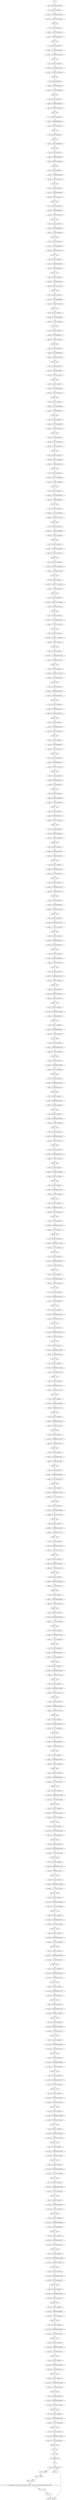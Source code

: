 digraph "unitGraph" {
    "i2 = 0"
    "$r0 = newarray (double[])[137]"
    "$r1 = newarray (double)[2]"
    "$r1[0] = 1.1102230246251564E-16"
    "$r1[1] = 1.1102230246251564E-16"
    "$r0[0] = $r1"
    "$r2 = newarray (double)[2]"
    "$r2[0] = 6.103515624991028E-5"
    "$r2[1] = 6.103329368054881E-5"
    "$r0[1] = $r2"
    "$r3 = newarray (double)[2]"
    "$r3[0] = 1.2207031249995192E-4"
    "$r3[1] = 1.2206286252562929E-4"
    "$r0[2] = $r3"
    "$r4 = newarray (double)[2]"
    "$r4[0] = 2.4414062499995175E-4"
    "$r4[1] = 2.4411082752731446E-4"
    "$r0[3] = $r4"
    "$r5 = newarray (double)[2]"
    "$r5[0] = 0.1249999999999993"
    "$r5[1] = 0.11778303565638285"
    "$r0[4] = $r5"
    "$r6 = newarray (double)[2]"
    "$r6[0] = 0.49999999999999994"
    "$r6[1] = 0.40546510810816433"
    "$r0[5] = $r6"
    "$r7 = newarray (double)[2]"
    "$r7[0] = 0.9999999999999997"
    "$r7[1] = 0.6931471805599452"
    "$r0[6] = $r7"
    "$r8 = newarray (double)[2]"
    "$r8[0] = 2.0"
    "$r8[1] = 1.0986122886681096"
    "$r0[7] = $r8"
    "$r9 = newarray (double)[2]"
    "$r9[0] = 3.999999999999998"
    "$r9[1] = 1.6094379124340998"
    "$r0[8] = $r9"
    "$r10 = newarray (double)[2]"
    "$r10[0] = 7.999999999999999"
    "$r10[1] = 2.197224577336219"
    "$r0[9] = $r10"
    "$r11 = newarray (double)[2]"
    "$r11[0] = 15.999999999999945"
    "$r11[1] = 2.833213344056213"
    "$r0[10] = $r11"
    "$r12 = newarray (double)[2]"
    "$r12[0] = 31.99999999999989"
    "$r12[1] = 3.496507561466477"
    "$r0[11] = $r12"
    "$r13 = newarray (double)[2]"
    "$r13[0] = 63.99999999999989"
    "$r13[1] = 4.174387269895636"
    "$r0[12] = $r13"
    "$r14 = newarray (double)[2]"
    "$r14[0] = 127.99999999999729"
    "$r14[1] = 4.8598124043616515"
    "$r0[13] = $r14"
    "$r15 = newarray (double)[2]"
    "$r15[0] = 255.99999999998832"
    "$r15[1] = 5.549076084895175"
    "$r0[14] = $r15"
    "$r16 = newarray (double)[2]"
    "$r16[0] = 511.99999999995094"
    "$r16[1] = 6.240275845170674"
    "$r0[15] = $r16"
    "$r17 = newarray (double)[2]"
    "$r17[0] = 1023.9999999999999"
    "$r17[1] = 6.932447891572508"
    "$r0[16] = $r17"
    "$r18 = newarray (double)[2]"
    "$r18[0] = 2047.9999999999998"
    "$r18[1] = 7.625107148238899"
    "$r0[17] = $r18"
    "$r19 = newarray (double)[2]"
    "$r19[0] = 4095.999999998471"
    "$r19[1] = 8.318010277546497"
    "$r0[18] = $r19"
    "$r20 = newarray (double)[2]"
    "$r20[0] = 8191.999999996636"
    "$r20[1] = 9.011035410141405"
    "$r0[19] = $r20"
    "$r21 = newarray (double)[2]"
    "$r21[0] = 16383.999999999987"
    "$r21[1] = 9.704121561132915"
    "$r0[20] = $r21"
    "$r22 = newarray (double)[2]"
    "$r22[0] = 32767.99999993678"
    "$r22[1] = 10.397238225509723"
    "$r0[21] = $r22"
    "$r23 = newarray (double)[2]"
    "$r23[0] = 131071.99999999984"
    "$r23[1] = 11.783509698884497"
    "$r0[22] = $r23"
    "$r24 = newarray (double)[2]"
    "$r24[0] = 262143.9999994805"
    "$r24[1] = 12.476653064767023"
    "$r0[23] = $r24"
    "$r25 = newarray (double)[2]"
    "$r25[0] = 524287.9999999995"
    "$r25[1] = 13.169798337985773"
    "$r0[24] = $r25"
    "$r26 = newarray (double)[2]"
    "$r26[0] = 1048575.999999999"
    "$r26[1] = 13.862944564872766"
    "$r0[25] = $r26"
    "$r27 = newarray (double)[2]"
    "$r27[0] = 2097151.9999999984"
    "$r27[1] = 14.556091268595896"
    "$r0[26] = $r27"
    "$r28 = newarray (double)[2]"
    "$r28[0] = 3.3554431999999966E7"
    "$r28[1] = 17.328679543800952"
    "$r0[27] = $r28"
    "$r29 = newarray (double)[2]"
    "$r29[0] = 1.073741823999997E9"
    "$r29[1] = 20.794415417729677"
    "$r0[28] = $r29"
    "$r30 = newarray (double)[2]"
    "$r30[0] = 2.1474836479999983E9"
    "$r30[1] = 21.487562597823967"
    "$r0[29] = $r30"
    "$r31 = newarray (double)[2]"
    "$r31[0] = 3.435973836799998E10"
    "$r31[1] = 24.260151319627187"
    "$r0[30] = $r31"
    "$r32 = newarray (double)[2]"
    "$r32[0] = 6.8719476735999855E10"
    "$r32[1] = 24.953298500172583"
    "$r0[31] = $r32"
    "$r33 = newarray (double)[2]"
    "$r33[0] = 1.0995116277759979E12"
    "$r33[1] = 27.72588722239872"
    "$r0[32] = $r33"
    "$r34 = newarray (double)[2]"
    "$r34[0] = 2.1990232555519924E12"
    "$r34[1] = 28.41903440295821"
    "$r0[33] = $r34"
    "$r35 = newarray (double)[2]"
    "$r35[0] = 3.5184372088831887E13"
    "$r35[1] = 31.191623125197562"
    "$r0[34] = $r35"
    "$r36 = newarray (double)[2]"
    "$r36[0] = 7.0368744177663914E13"
    "$r36[1] = 31.8847703057575"
    "$r0[35] = $r36"
    "$r37 = newarray (double)[2]"
    "$r37[0] = 1.4757395258967545E20"
    "$r37[1] = 46.440861097516326"
    "$r0[36] = $r37"
    "$r38 = newarray (double)[2]"
    "$r38[0] = 2.475880078570732E27"
    "$r38[1] = 63.076393430955015"
    "$r0[37] = $r38"
    "$r39 = newarray (double)[2]"
    "$r39[0] = 9.999999999993864E-5"
    "$r39[1] = 9.999500033324697E-5"
    "$r0[38] = $r39"
    "$r40 = newarray (double)[2]"
    "$r40[0] = 9.99999999998411E-4"
    "$r40[1] = 9.995003330819457E-4"
    "$r0[39] = $r40"
    "$r41 = newarray (double)[2]"
    "$r41[0] = 0.9999999999999997"
    "$r41[1] = 0.6931471805599452"
    "$r0[40] = $r41"
    "$r42 = newarray (double)[2]"
    "$r42[0] = 99.99999999999926"
    "$r42[1] = 4.615120516841252"
    "$r0[41] = $r42"
    "$r43 = newarray (double)[2]"
    "$r43[0] = 999.9999999999727"
    "$r43[1] = 6.908754779315194"
    "$r0[42] = $r43"
    "$r44 = newarray (double)[2]"
    "$r44[0] = 9999.99999999984"
    "$r44[1] = 9.2104403669765"
    "$r0[43] = $r44"
    "$r45 = newarray (double)[2]"
    "$r45[0] = 99999.99999999959"
    "$r45[1] = 11.512935464920226"
    "$r0[44] = $r45"
    "$r46 = newarray (double)[2]"
    "$r46[0] = 999999.9999999774"
    "$r46[1] = 13.815511557963752"
    "$r0[45] = $r46"
    "$r47 = newarray (double)[2]"
    "$r47[0] = 9999999.999999588"
    "$r47[1] = 16.118095750958275"
    "$r0[46] = $r47"
    "$r48 = newarray (double)[2]"
    "$r48[0] = 9.999999999999653E7"
    "$r48[1] = 18.420680753952333"
    "$r0[47] = $r48"
    "$r49 = newarray (double)[2]"
    "$r49[0] = 9.99999999999994E8"
    "$r49[1] = 20.723265837946407"
    "$r0[48] = $r49"
    "$r50 = newarray (double)[2]"
    "$r50[0] = 9.999999999997162E9"
    "$r50[1] = 23.02585093004017"
    "$r0[49] = $r50"
    "$r51 = newarray (double)[2]"
    "$r51[0] = 9.9999999999999E10"
    "$r51[1] = 25.328436022944494"
    "$r0[50] = $r51"
    "$r52 = newarray (double)[2]"
    "$r52[0] = 9.999999999999316E11"
    "$r52[1] = 27.631021115929478"
    "$r0[51] = $r52"
    "$r53 = newarray (double)[2]"
    "$r53[0] = 9.99999999999941E12"
    "$r53[1] = 29.933606208922633"
    "$r0[52] = $r53"
    "$r54 = newarray (double)[2]"
    "$r54[0] = 9.99999999999938E13"
    "$r54[1] = 32.23619130191659"
    "$r0[53] = $r54"
    "$r55 = newarray (double)[2]"
    "$r55[0] = 9.999999999999516E14"
    "$r55[1] = 34.53877639491064"
    "$r0[54] = $r55"
    "$r56 = newarray (double)[2]"
    "$r56[0] = 9.999999999999998E15"
    "$r56[1] = 36.84136148790473"
    "$r0[55] = $r56"
    "$r57 = newarray (double)[2]"
    "$r57[0] = 9.9999999999996192E16"
    "$r57[1] = 39.14394658089874"
    "$r0[56] = $r57"
    "$r58 = newarray (double)[2]"
    "$r58[0] = 9.999999999999808E17"
    "$r58[1] = 41.44653167389281"
    "$r0[57] = $r58"
    "$r59 = newarray (double)[2]"
    "$r59[0] = 9.999999999999642E18"
    "$r59[1] = 43.74911676688683"
    "$r0[58] = $r59"
    "$r60 = newarray (double)[2]"
    "$r60[0] = 9.999999999999759E19"
    "$r60[1] = 46.05170185988089"
    "$r0[59] = $r60"
    "$r61 = newarray (double)[2]"
    "$r61[0] = 9.999999999999166E20"
    "$r61[1] = 48.35428695287487"
    "$r0[60] = $r61"
    "$r62 = newarray (double)[2]"
    "$r62[0] = 9.999999999997223E21"
    "$r62[1] = 50.656872045868724"
    "$r0[61] = $r62"
    "$r63 = newarray (double)[2]"
    "$r63[0] = 9.999999999999828E22"
    "$r63[1] = 52.95945713886303"
    "$r0[62] = $r63"
    "$r64 = newarray (double)[2]"
    "$r64[0] = 9.999999999999448E23"
    "$r64[1] = 55.26204223185704"
    "$r0[63] = $r64"
    "$r65 = newarray (double)[2]"
    "$r65[0] = 9.999999999996013E24"
    "$r65[1] = 57.56462732485075"
    "$r0[64] = $r65"
    "$r66 = newarray (double)[2]"
    "$r66[0] = 9.999999999999968E25"
    "$r66[1] = 59.86721241784518"
    "$r0[65] = $r66"
    "$r67 = newarray (double)[2]"
    "$r67[0] = 9.99999999999703E26"
    "$r67[1] = 62.16979751083893"
    "$r0[66] = $r67"
    "$r68 = newarray (double)[2]"
    "$r68[0] = 9.999999999997823E27"
    "$r68[1] = 64.47238260383305"
    "$r0[67] = $r68"
    "$r69 = newarray (double)[2]"
    "$r69[0] = 9.999999999998722E28"
    "$r69[1] = 66.77496769682719"
    "$r0[68] = $r69"
    "$r70 = newarray (double)[2]"
    "$r70[0] = 9.999999999997774E29"
    "$r70[1] = 69.07755278982114"
    "$r0[69] = $r70"
    "$r71 = newarray (double)[2]"
    "$r71[0] = 9.999999999998957E30"
    "$r71[1] = 71.3801378828153"
    "$r0[70] = $r71"
    "$r72 = newarray (double)[2]"
    "$r72[0] = 9.999999999999856E31"
    "$r72[1] = 73.68272297580944"
    "$r0[71] = $r72"
    "$r73 = newarray (double)[2]"
    "$r73[0] = 9.999999999999192E32"
    "$r73[1] = 75.98530806880342"
    "$r0[72] = $r73"
    "$r74 = newarray (double)[2]"
    "$r74[0] = 9.999999999994691E33"
    "$r74[1] = 78.28789316179702"
    "$r0[73] = $r74"
    "$r75 = newarray (double)[2]"
    "$r75[0] = 9.999999999999854E34"
    "$r75[1] = 80.59047825479158"
    "$r0[74] = $r75"
    "$r76 = newarray (double)[2]"
    "$r76[0] = 9.999999999999332E35"
    "$r76[1] = 82.89306334778558"
    "$r0[75] = $r76"
    "$r77 = newarray (double)[2]"
    "$r77[0] = 9.999999999995115E36"
    "$r77[1] = 85.1956484407792"
    "$r0[76] = $r77"
    "$r78 = newarray (double)[2]"
    "$r78[0] = 9.99999999999772E37"
    "$r78[1] = 87.49823353377352"
    "$r0[77] = $r78"
    "$r79 = newarray (double)[2]"
    "$r79[0] = 9.999999999999756E38"
    "$r79[1] = 89.80081862676775"
    "$r0[78] = $r79"
    "$r80 = newarray (double)[2]"
    "$r80[0] = 9.999999999993976E39"
    "$r80[1] = 92.10340371976122"
    "$r0[79] = $r80"
    "$r81 = newarray (double)[2]"
    "$r81[0] = 9.999999999997433E40"
    "$r81[1] = 94.40598881275562"
    "$r0[80] = $r81"
    "$r82 = newarray (double)[2]"
    "$r82[0] = 9.99999999999947E41"
    "$r82[1] = 96.70857390574986"
    "$r0[81] = $r82"
    "$r83 = newarray (double)[2]"
    "$r83[0] = 9.999999999998806E42"
    "$r83[1] = 99.01115899874384"
    "$r0[82] = $r83"
    "$r84 = newarray (double)[2]"
    "$r84[0] = 9.999999999997147E43"
    "$r84[1] = 101.31374409173773"
    "$r0[83] = $r84"
    "$r85 = newarray (double)[2]"
    "$r85[0] = 9.999999999999893E44"
    "$r85[1] = 103.61632918473205"
    "$r0[84] = $r85"
    "$r86 = newarray (double)[2]"
    "$r86[0] = 9.999999999996387E45"
    "$r86[1] = 105.91891427772575"
    "$r0[85] = $r86"
    "$r87 = newarray (double)[2]"
    "$r87[0] = 9.999999999999702E46"
    "$r87[1] = 108.22149937072012"
    "$r0[86] = $r87"
    "$r88 = newarray (double)[2]"
    "$r88[0] = 9.999999999999465E47"
    "$r88[1] = 110.52408446371413"
    "$r0[87] = $r88"
    "$r89 = newarray (double)[2]"
    "$r89[0] = 9.999999999998659E48"
    "$r89[1] = 112.82666955670811"
    "$r0[88] = $r89"
    "$r90 = newarray (double)[2]"
    "$r90[0] = 9.999999999999984E49"
    "$r90[1] = 115.12925464970229"
    "$r0[89] = $r90"
    "$r91 = newarray (double)[2]"
    "$r91[0] = 9.999999999999889E50"
    "$r91[1] = 117.43183974269633"
    "$r0[90] = $r91"
    "$r92 = newarray (double)[2]"
    "$r92[0] = 9.999999999997377E51"
    "$r92[1] = 119.7344248356901"
    "$r0[91] = $r92"
    "$r93 = newarray (double)[2]"
    "$r93[0] = 9.999999999997992E52"
    "$r93[1] = 122.03700992868421"
    "$r0[92] = $r93"
    "$r94 = newarray (double)[2]"
    "$r94[0] = 9.999999999998323E53"
    "$r94[1] = 124.33959502167829"
    "$r0[93] = $r94"
    "$r95 = newarray (double)[2]"
    "$r95[0] = 9.999999999997943E54"
    "$r95[1] = 126.6421801146723"
    "$r0[94] = $r95"
    "$r96 = newarray (double)[2]"
    "$r96[0] = 9.999999999999624E55"
    "$r96[1] = 128.9447652076665"
    "$r0[95] = $r96"
    "$r97 = newarray (double)[2]"
    "$r97[0] = 9.999999999994981E56"
    "$r97[1] = 131.24735030066012"
    "$r0[96] = $r97"
    "$r98 = newarray (double)[2]"
    "$r98[0] = 9.99999999999858E57"
    "$r98[1] = 133.5499353936545"
    "$r0[97] = $r98"
    "$r99 = newarray (double)[2]"
    "$r99[0] = 9.999999999997064E58"
    "$r99[1] = 135.8525204866484"
    "$r0[98] = $r99"
    "$r100 = newarray (double)[2]"
    "$r100[0] = 9.99999999999981E59"
    "$r100[1] = 138.15510557964274"
    "$r0[99] = $r100"
    "$r101 = newarray (double)[2]"
    "$r101[0] = 9.999999999998578E60"
    "$r101[1] = 140.45769067263666"
    "$r0[100] = $r101"
    "$r102 = newarray (double)[2]"
    "$r102[0] = 9.999999999997346E61"
    "$r102[1] = 142.76027576563055"
    "$r0[101] = $r102"
    "$r103 = newarray (double)[2]"
    "$r103[0] = 9.999999999999524E62"
    "$r103[1] = 145.06286085862484"
    "$r0[102] = $r103"
    "$r104 = newarray (double)[2]"
    "$r104[0] = 9.999999999996018E63"
    "$r104[1] = 147.36544595161854"
    "$r0[103] = $r104"
    "$r105 = newarray (double)[2]"
    "$r105[0] = 9.999999999991375E64"
    "$r105[1] = 149.6680310446121"
    "$r0[104] = $r105"
    "$r106 = newarray (double)[2]"
    "$r106[0] = 9.999999999997816E65"
    "$r106[1] = 151.97061613760678"
    "$r0[105] = $r106"
    "$r107 = newarray (double)[2]"
    "$r107[0] = 9.999999999998289E66"
    "$r107[1] = 154.27320123060088"
    "$r0[106] = $r107"
    "$r108 = newarray (double)[2]"
    "$r108[0] = 9.999999999989667E67"
    "$r108[1] = 156.57578632359406"
    "$r0[107] = $r108"
    "$r109 = newarray (double)[2]"
    "$r109[0] = 9.99999999999213E68"
    "$r109[1] = 158.87837141658838"
    "$r0[108] = $r109"
    "$r110 = newarray (double)[2]"
    "$r110[0] = 9.999999999999708E69"
    "$r110[1] = 161.18095650958315"
    "$r0[109] = $r110"
    "$r111 = newarray (double)[2]"
    "$r111[0] = 9.999999999995349E70"
    "$r111[1] = 163.48354160257676"
    "$r0[110] = $r111"
    "$r112 = newarray (double)[2]"
    "$r112[0] = 9.999999999999517E71"
    "$r112[1] = 165.78612669557123"
    "$r0[111] = $r112"
    "$r113 = newarray (double)[2]"
    "$r113[0] = 9.999999999999137E72"
    "$r113[1] = 168.08871178856526"
    "$r0[112] = $r113"
    "$r114 = newarray (double)[2]"
    "$r114[0] = 9.999999999976588E73"
    "$r114[1] = 170.39129688155703"
    "$r0[113] = $r114"
    "$r115 = newarray (double)[2]"
    "$r115[0] = 9.999999999999703E75"
    "$r115[1] = 174.99646706754743"
    "$r0[114] = $r115"
    "$r116 = newarray (double)[2]"
    "$r116[0] = 9.999999999999608E76"
    "$r116[1] = 177.29905216054146"
    "$r0[115] = $r116"
    "$r117 = newarray (double)[2]"
    "$r117[0] = 9.999999999997143E78"
    "$r117[1] = 181.9042223465293"
    "$r0[116] = $r117"
    "$r118 = newarray (double)[2]"
    "$r118[0] = 9.999999999999605E79"
    "$r118[1] = 184.20680743952363"
    "$r0[117] = $r118"
    "$r119 = newarray (double)[2]"
    "$r119[0] = 9.999999999992688E80"
    "$r119[1] = 186.50939253251696"
    "$r0[118] = $r119"
    "$r120 = newarray (double)[2]"
    "$r120[0] = 9.99999999999913E81"
    "$r120[1] = 188.81197762551164"
    "$r0[119] = $r120"
    "$r121 = newarray (double)[2]"
    "$r121[0] = 9.999999999992782E82"
    "$r121[1] = 191.11456271850506"
    "$r0[120] = $r121"
    "$r122 = newarray (double)[2]"
    "$r122[0] = 9.999999999996097E83"
    "$r122[1] = 193.41714781149946"
    "$r0[121] = $r122"
    "$r123 = newarray (double)[2]"
    "$r123[0] = 9.999999999996285E84"
    "$r123[1] = 195.71973290449353"
    "$r0[122] = $r123"
    "$r124 = newarray (double)[2]"
    "$r124[0] = 9.99999999999818E85"
    "$r124[1] = 198.02231799748773"
    "$r0[123] = $r124"
    "$r125 = newarray (double)[2]"
    "$r125[0] = 9.999999999999505E86"
    "$r125[1] = 200.3249030904819"
    "$r0[124] = $r125"
    "$r126 = newarray (double)[2]"
    "$r126[0] = 9.99999999999742E87"
    "$r126[1] = 202.62748818347575"
    "$r0[125] = $r126"
    "$r127 = newarray (double)[2]"
    "$r127[0] = 9.999999999996756E88"
    "$r127[1] = 204.93007327646973"
    "$r0[126] = $r127"
    "$r128 = newarray (double)[2]"
    "$r128[0] = 9.999999999999218E89"
    "$r128[1] = 207.23265836946402"
    "$r0[127] = $r128"
    "$r129 = newarray (double)[2]"
    "$r129[0] = 9.999999999996565E90"
    "$r129[1] = 209.5352434624578"
    "$r0[128] = $r129"
    "$r130 = newarray (double)[2]"
    "$r130[0] = 9.99999999999988E91"
    "$r130[1] = 211.83782855545218"
    "$r0[129] = $r130"
    "$r131 = newarray (double)[2]"
    "$r131[0] = 9.999999999993436E93"
    "$r131[1] = 216.44299874143962"
    "$r0[130] = $r131"
    "$r132 = newarray (double)[2]"
    "$r132[0] = 9.999999999997888E94"
    "$r132[1] = 218.74558383443411"
    "$r0[131] = $r132"
    "$r133 = newarray (double)[2]"
    "$r133[0] = 9.999999999983297E95"
    "$r133[1] = 221.0481689274267"
    "$r0[132] = $r133"
    "$r134 = newarray (double)[2]"
    "$r134[0] = 9.999999999998834E96"
    "$r134[1] = 223.3507540204223"
    "$r0[133] = $r134"
    "$r135 = newarray (double)[2]"
    "$r135[0] = 9.999999999999876E97"
    "$r135[1] = 225.65333911341645"
    "$r0[134] = $r135"
    "$r136 = newarray (double)[2]"
    "$r136[0] = 9.999999999993811E98"
    "$r136[1] = 227.9559242064099"
    "$r0[135] = $r136"
    "$r137 = newarray (double)[2]"
    "$r137[0] = 9.999999999978652E99"
    "$r137[1] = 230.25850929940242"
    "$r0[136] = $r137"
    "r138 = $r0"
    "r139 = r138"
    "i0 = lengthof r139"
    "i3 = 0"
    "if i3 >= i0 goto return i2"
    "r140 = r139[i3]"
    "$d1 = r140[0]"
    "$d0 = r140[1]"
    "$i1 = staticinvoke <javaT.lang.StrictMath.Log1pTests: int testLog1pCase(double,double)>($d1, $d0)"
    "i2 = i2 + $i1"
    "i3 = i3 + 1"
    "goto [?= (branch)]"
    "return i2"
    "i2 = 0"->"$r0 = newarray (double[])[137]";
    "$r0 = newarray (double[])[137]"->"$r1 = newarray (double)[2]";
    "$r1 = newarray (double)[2]"->"$r1[0] = 1.1102230246251564E-16";
    "$r1[0] = 1.1102230246251564E-16"->"$r1[1] = 1.1102230246251564E-16";
    "$r1[1] = 1.1102230246251564E-16"->"$r0[0] = $r1";
    "$r0[0] = $r1"->"$r2 = newarray (double)[2]";
    "$r2 = newarray (double)[2]"->"$r2[0] = 6.103515624991028E-5";
    "$r2[0] = 6.103515624991028E-5"->"$r2[1] = 6.103329368054881E-5";
    "$r2[1] = 6.103329368054881E-5"->"$r0[1] = $r2";
    "$r0[1] = $r2"->"$r3 = newarray (double)[2]";
    "$r3 = newarray (double)[2]"->"$r3[0] = 1.2207031249995192E-4";
    "$r3[0] = 1.2207031249995192E-4"->"$r3[1] = 1.2206286252562929E-4";
    "$r3[1] = 1.2206286252562929E-4"->"$r0[2] = $r3";
    "$r0[2] = $r3"->"$r4 = newarray (double)[2]";
    "$r4 = newarray (double)[2]"->"$r4[0] = 2.4414062499995175E-4";
    "$r4[0] = 2.4414062499995175E-4"->"$r4[1] = 2.4411082752731446E-4";
    "$r4[1] = 2.4411082752731446E-4"->"$r0[3] = $r4";
    "$r0[3] = $r4"->"$r5 = newarray (double)[2]";
    "$r5 = newarray (double)[2]"->"$r5[0] = 0.1249999999999993";
    "$r5[0] = 0.1249999999999993"->"$r5[1] = 0.11778303565638285";
    "$r5[1] = 0.11778303565638285"->"$r0[4] = $r5";
    "$r0[4] = $r5"->"$r6 = newarray (double)[2]";
    "$r6 = newarray (double)[2]"->"$r6[0] = 0.49999999999999994";
    "$r6[0] = 0.49999999999999994"->"$r6[1] = 0.40546510810816433";
    "$r6[1] = 0.40546510810816433"->"$r0[5] = $r6";
    "$r0[5] = $r6"->"$r7 = newarray (double)[2]";
    "$r7 = newarray (double)[2]"->"$r7[0] = 0.9999999999999997";
    "$r7[0] = 0.9999999999999997"->"$r7[1] = 0.6931471805599452";
    "$r7[1] = 0.6931471805599452"->"$r0[6] = $r7";
    "$r0[6] = $r7"->"$r8 = newarray (double)[2]";
    "$r8 = newarray (double)[2]"->"$r8[0] = 2.0";
    "$r8[0] = 2.0"->"$r8[1] = 1.0986122886681096";
    "$r8[1] = 1.0986122886681096"->"$r0[7] = $r8";
    "$r0[7] = $r8"->"$r9 = newarray (double)[2]";
    "$r9 = newarray (double)[2]"->"$r9[0] = 3.999999999999998";
    "$r9[0] = 3.999999999999998"->"$r9[1] = 1.6094379124340998";
    "$r9[1] = 1.6094379124340998"->"$r0[8] = $r9";
    "$r0[8] = $r9"->"$r10 = newarray (double)[2]";
    "$r10 = newarray (double)[2]"->"$r10[0] = 7.999999999999999";
    "$r10[0] = 7.999999999999999"->"$r10[1] = 2.197224577336219";
    "$r10[1] = 2.197224577336219"->"$r0[9] = $r10";
    "$r0[9] = $r10"->"$r11 = newarray (double)[2]";
    "$r11 = newarray (double)[2]"->"$r11[0] = 15.999999999999945";
    "$r11[0] = 15.999999999999945"->"$r11[1] = 2.833213344056213";
    "$r11[1] = 2.833213344056213"->"$r0[10] = $r11";
    "$r0[10] = $r11"->"$r12 = newarray (double)[2]";
    "$r12 = newarray (double)[2]"->"$r12[0] = 31.99999999999989";
    "$r12[0] = 31.99999999999989"->"$r12[1] = 3.496507561466477";
    "$r12[1] = 3.496507561466477"->"$r0[11] = $r12";
    "$r0[11] = $r12"->"$r13 = newarray (double)[2]";
    "$r13 = newarray (double)[2]"->"$r13[0] = 63.99999999999989";
    "$r13[0] = 63.99999999999989"->"$r13[1] = 4.174387269895636";
    "$r13[1] = 4.174387269895636"->"$r0[12] = $r13";
    "$r0[12] = $r13"->"$r14 = newarray (double)[2]";
    "$r14 = newarray (double)[2]"->"$r14[0] = 127.99999999999729";
    "$r14[0] = 127.99999999999729"->"$r14[1] = 4.8598124043616515";
    "$r14[1] = 4.8598124043616515"->"$r0[13] = $r14";
    "$r0[13] = $r14"->"$r15 = newarray (double)[2]";
    "$r15 = newarray (double)[2]"->"$r15[0] = 255.99999999998832";
    "$r15[0] = 255.99999999998832"->"$r15[1] = 5.549076084895175";
    "$r15[1] = 5.549076084895175"->"$r0[14] = $r15";
    "$r0[14] = $r15"->"$r16 = newarray (double)[2]";
    "$r16 = newarray (double)[2]"->"$r16[0] = 511.99999999995094";
    "$r16[0] = 511.99999999995094"->"$r16[1] = 6.240275845170674";
    "$r16[1] = 6.240275845170674"->"$r0[15] = $r16";
    "$r0[15] = $r16"->"$r17 = newarray (double)[2]";
    "$r17 = newarray (double)[2]"->"$r17[0] = 1023.9999999999999";
    "$r17[0] = 1023.9999999999999"->"$r17[1] = 6.932447891572508";
    "$r17[1] = 6.932447891572508"->"$r0[16] = $r17";
    "$r0[16] = $r17"->"$r18 = newarray (double)[2]";
    "$r18 = newarray (double)[2]"->"$r18[0] = 2047.9999999999998";
    "$r18[0] = 2047.9999999999998"->"$r18[1] = 7.625107148238899";
    "$r18[1] = 7.625107148238899"->"$r0[17] = $r18";
    "$r0[17] = $r18"->"$r19 = newarray (double)[2]";
    "$r19 = newarray (double)[2]"->"$r19[0] = 4095.999999998471";
    "$r19[0] = 4095.999999998471"->"$r19[1] = 8.318010277546497";
    "$r19[1] = 8.318010277546497"->"$r0[18] = $r19";
    "$r0[18] = $r19"->"$r20 = newarray (double)[2]";
    "$r20 = newarray (double)[2]"->"$r20[0] = 8191.999999996636";
    "$r20[0] = 8191.999999996636"->"$r20[1] = 9.011035410141405";
    "$r20[1] = 9.011035410141405"->"$r0[19] = $r20";
    "$r0[19] = $r20"->"$r21 = newarray (double)[2]";
    "$r21 = newarray (double)[2]"->"$r21[0] = 16383.999999999987";
    "$r21[0] = 16383.999999999987"->"$r21[1] = 9.704121561132915";
    "$r21[1] = 9.704121561132915"->"$r0[20] = $r21";
    "$r0[20] = $r21"->"$r22 = newarray (double)[2]";
    "$r22 = newarray (double)[2]"->"$r22[0] = 32767.99999993678";
    "$r22[0] = 32767.99999993678"->"$r22[1] = 10.397238225509723";
    "$r22[1] = 10.397238225509723"->"$r0[21] = $r22";
    "$r0[21] = $r22"->"$r23 = newarray (double)[2]";
    "$r23 = newarray (double)[2]"->"$r23[0] = 131071.99999999984";
    "$r23[0] = 131071.99999999984"->"$r23[1] = 11.783509698884497";
    "$r23[1] = 11.783509698884497"->"$r0[22] = $r23";
    "$r0[22] = $r23"->"$r24 = newarray (double)[2]";
    "$r24 = newarray (double)[2]"->"$r24[0] = 262143.9999994805";
    "$r24[0] = 262143.9999994805"->"$r24[1] = 12.476653064767023";
    "$r24[1] = 12.476653064767023"->"$r0[23] = $r24";
    "$r0[23] = $r24"->"$r25 = newarray (double)[2]";
    "$r25 = newarray (double)[2]"->"$r25[0] = 524287.9999999995";
    "$r25[0] = 524287.9999999995"->"$r25[1] = 13.169798337985773";
    "$r25[1] = 13.169798337985773"->"$r0[24] = $r25";
    "$r0[24] = $r25"->"$r26 = newarray (double)[2]";
    "$r26 = newarray (double)[2]"->"$r26[0] = 1048575.999999999";
    "$r26[0] = 1048575.999999999"->"$r26[1] = 13.862944564872766";
    "$r26[1] = 13.862944564872766"->"$r0[25] = $r26";
    "$r0[25] = $r26"->"$r27 = newarray (double)[2]";
    "$r27 = newarray (double)[2]"->"$r27[0] = 2097151.9999999984";
    "$r27[0] = 2097151.9999999984"->"$r27[1] = 14.556091268595896";
    "$r27[1] = 14.556091268595896"->"$r0[26] = $r27";
    "$r0[26] = $r27"->"$r28 = newarray (double)[2]";
    "$r28 = newarray (double)[2]"->"$r28[0] = 3.3554431999999966E7";
    "$r28[0] = 3.3554431999999966E7"->"$r28[1] = 17.328679543800952";
    "$r28[1] = 17.328679543800952"->"$r0[27] = $r28";
    "$r0[27] = $r28"->"$r29 = newarray (double)[2]";
    "$r29 = newarray (double)[2]"->"$r29[0] = 1.073741823999997E9";
    "$r29[0] = 1.073741823999997E9"->"$r29[1] = 20.794415417729677";
    "$r29[1] = 20.794415417729677"->"$r0[28] = $r29";
    "$r0[28] = $r29"->"$r30 = newarray (double)[2]";
    "$r30 = newarray (double)[2]"->"$r30[0] = 2.1474836479999983E9";
    "$r30[0] = 2.1474836479999983E9"->"$r30[1] = 21.487562597823967";
    "$r30[1] = 21.487562597823967"->"$r0[29] = $r30";
    "$r0[29] = $r30"->"$r31 = newarray (double)[2]";
    "$r31 = newarray (double)[2]"->"$r31[0] = 3.435973836799998E10";
    "$r31[0] = 3.435973836799998E10"->"$r31[1] = 24.260151319627187";
    "$r31[1] = 24.260151319627187"->"$r0[30] = $r31";
    "$r0[30] = $r31"->"$r32 = newarray (double)[2]";
    "$r32 = newarray (double)[2]"->"$r32[0] = 6.8719476735999855E10";
    "$r32[0] = 6.8719476735999855E10"->"$r32[1] = 24.953298500172583";
    "$r32[1] = 24.953298500172583"->"$r0[31] = $r32";
    "$r0[31] = $r32"->"$r33 = newarray (double)[2]";
    "$r33 = newarray (double)[2]"->"$r33[0] = 1.0995116277759979E12";
    "$r33[0] = 1.0995116277759979E12"->"$r33[1] = 27.72588722239872";
    "$r33[1] = 27.72588722239872"->"$r0[32] = $r33";
    "$r0[32] = $r33"->"$r34 = newarray (double)[2]";
    "$r34 = newarray (double)[2]"->"$r34[0] = 2.1990232555519924E12";
    "$r34[0] = 2.1990232555519924E12"->"$r34[1] = 28.41903440295821";
    "$r34[1] = 28.41903440295821"->"$r0[33] = $r34";
    "$r0[33] = $r34"->"$r35 = newarray (double)[2]";
    "$r35 = newarray (double)[2]"->"$r35[0] = 3.5184372088831887E13";
    "$r35[0] = 3.5184372088831887E13"->"$r35[1] = 31.191623125197562";
    "$r35[1] = 31.191623125197562"->"$r0[34] = $r35";
    "$r0[34] = $r35"->"$r36 = newarray (double)[2]";
    "$r36 = newarray (double)[2]"->"$r36[0] = 7.0368744177663914E13";
    "$r36[0] = 7.0368744177663914E13"->"$r36[1] = 31.8847703057575";
    "$r36[1] = 31.8847703057575"->"$r0[35] = $r36";
    "$r0[35] = $r36"->"$r37 = newarray (double)[2]";
    "$r37 = newarray (double)[2]"->"$r37[0] = 1.4757395258967545E20";
    "$r37[0] = 1.4757395258967545E20"->"$r37[1] = 46.440861097516326";
    "$r37[1] = 46.440861097516326"->"$r0[36] = $r37";
    "$r0[36] = $r37"->"$r38 = newarray (double)[2]";
    "$r38 = newarray (double)[2]"->"$r38[0] = 2.475880078570732E27";
    "$r38[0] = 2.475880078570732E27"->"$r38[1] = 63.076393430955015";
    "$r38[1] = 63.076393430955015"->"$r0[37] = $r38";
    "$r0[37] = $r38"->"$r39 = newarray (double)[2]";
    "$r39 = newarray (double)[2]"->"$r39[0] = 9.999999999993864E-5";
    "$r39[0] = 9.999999999993864E-5"->"$r39[1] = 9.999500033324697E-5";
    "$r39[1] = 9.999500033324697E-5"->"$r0[38] = $r39";
    "$r0[38] = $r39"->"$r40 = newarray (double)[2]";
    "$r40 = newarray (double)[2]"->"$r40[0] = 9.99999999998411E-4";
    "$r40[0] = 9.99999999998411E-4"->"$r40[1] = 9.995003330819457E-4";
    "$r40[1] = 9.995003330819457E-4"->"$r0[39] = $r40";
    "$r0[39] = $r40"->"$r41 = newarray (double)[2]";
    "$r41 = newarray (double)[2]"->"$r41[0] = 0.9999999999999997";
    "$r41[0] = 0.9999999999999997"->"$r41[1] = 0.6931471805599452";
    "$r41[1] = 0.6931471805599452"->"$r0[40] = $r41";
    "$r0[40] = $r41"->"$r42 = newarray (double)[2]";
    "$r42 = newarray (double)[2]"->"$r42[0] = 99.99999999999926";
    "$r42[0] = 99.99999999999926"->"$r42[1] = 4.615120516841252";
    "$r42[1] = 4.615120516841252"->"$r0[41] = $r42";
    "$r0[41] = $r42"->"$r43 = newarray (double)[2]";
    "$r43 = newarray (double)[2]"->"$r43[0] = 999.9999999999727";
    "$r43[0] = 999.9999999999727"->"$r43[1] = 6.908754779315194";
    "$r43[1] = 6.908754779315194"->"$r0[42] = $r43";
    "$r0[42] = $r43"->"$r44 = newarray (double)[2]";
    "$r44 = newarray (double)[2]"->"$r44[0] = 9999.99999999984";
    "$r44[0] = 9999.99999999984"->"$r44[1] = 9.2104403669765";
    "$r44[1] = 9.2104403669765"->"$r0[43] = $r44";
    "$r0[43] = $r44"->"$r45 = newarray (double)[2]";
    "$r45 = newarray (double)[2]"->"$r45[0] = 99999.99999999959";
    "$r45[0] = 99999.99999999959"->"$r45[1] = 11.512935464920226";
    "$r45[1] = 11.512935464920226"->"$r0[44] = $r45";
    "$r0[44] = $r45"->"$r46 = newarray (double)[2]";
    "$r46 = newarray (double)[2]"->"$r46[0] = 999999.9999999774";
    "$r46[0] = 999999.9999999774"->"$r46[1] = 13.815511557963752";
    "$r46[1] = 13.815511557963752"->"$r0[45] = $r46";
    "$r0[45] = $r46"->"$r47 = newarray (double)[2]";
    "$r47 = newarray (double)[2]"->"$r47[0] = 9999999.999999588";
    "$r47[0] = 9999999.999999588"->"$r47[1] = 16.118095750958275";
    "$r47[1] = 16.118095750958275"->"$r0[46] = $r47";
    "$r0[46] = $r47"->"$r48 = newarray (double)[2]";
    "$r48 = newarray (double)[2]"->"$r48[0] = 9.999999999999653E7";
    "$r48[0] = 9.999999999999653E7"->"$r48[1] = 18.420680753952333";
    "$r48[1] = 18.420680753952333"->"$r0[47] = $r48";
    "$r0[47] = $r48"->"$r49 = newarray (double)[2]";
    "$r49 = newarray (double)[2]"->"$r49[0] = 9.99999999999994E8";
    "$r49[0] = 9.99999999999994E8"->"$r49[1] = 20.723265837946407";
    "$r49[1] = 20.723265837946407"->"$r0[48] = $r49";
    "$r0[48] = $r49"->"$r50 = newarray (double)[2]";
    "$r50 = newarray (double)[2]"->"$r50[0] = 9.999999999997162E9";
    "$r50[0] = 9.999999999997162E9"->"$r50[1] = 23.02585093004017";
    "$r50[1] = 23.02585093004017"->"$r0[49] = $r50";
    "$r0[49] = $r50"->"$r51 = newarray (double)[2]";
    "$r51 = newarray (double)[2]"->"$r51[0] = 9.9999999999999E10";
    "$r51[0] = 9.9999999999999E10"->"$r51[1] = 25.328436022944494";
    "$r51[1] = 25.328436022944494"->"$r0[50] = $r51";
    "$r0[50] = $r51"->"$r52 = newarray (double)[2]";
    "$r52 = newarray (double)[2]"->"$r52[0] = 9.999999999999316E11";
    "$r52[0] = 9.999999999999316E11"->"$r52[1] = 27.631021115929478";
    "$r52[1] = 27.631021115929478"->"$r0[51] = $r52";
    "$r0[51] = $r52"->"$r53 = newarray (double)[2]";
    "$r53 = newarray (double)[2]"->"$r53[0] = 9.99999999999941E12";
    "$r53[0] = 9.99999999999941E12"->"$r53[1] = 29.933606208922633";
    "$r53[1] = 29.933606208922633"->"$r0[52] = $r53";
    "$r0[52] = $r53"->"$r54 = newarray (double)[2]";
    "$r54 = newarray (double)[2]"->"$r54[0] = 9.99999999999938E13";
    "$r54[0] = 9.99999999999938E13"->"$r54[1] = 32.23619130191659";
    "$r54[1] = 32.23619130191659"->"$r0[53] = $r54";
    "$r0[53] = $r54"->"$r55 = newarray (double)[2]";
    "$r55 = newarray (double)[2]"->"$r55[0] = 9.999999999999516E14";
    "$r55[0] = 9.999999999999516E14"->"$r55[1] = 34.53877639491064";
    "$r55[1] = 34.53877639491064"->"$r0[54] = $r55";
    "$r0[54] = $r55"->"$r56 = newarray (double)[2]";
    "$r56 = newarray (double)[2]"->"$r56[0] = 9.999999999999998E15";
    "$r56[0] = 9.999999999999998E15"->"$r56[1] = 36.84136148790473";
    "$r56[1] = 36.84136148790473"->"$r0[55] = $r56";
    "$r0[55] = $r56"->"$r57 = newarray (double)[2]";
    "$r57 = newarray (double)[2]"->"$r57[0] = 9.9999999999996192E16";
    "$r57[0] = 9.9999999999996192E16"->"$r57[1] = 39.14394658089874";
    "$r57[1] = 39.14394658089874"->"$r0[56] = $r57";
    "$r0[56] = $r57"->"$r58 = newarray (double)[2]";
    "$r58 = newarray (double)[2]"->"$r58[0] = 9.999999999999808E17";
    "$r58[0] = 9.999999999999808E17"->"$r58[1] = 41.44653167389281";
    "$r58[1] = 41.44653167389281"->"$r0[57] = $r58";
    "$r0[57] = $r58"->"$r59 = newarray (double)[2]";
    "$r59 = newarray (double)[2]"->"$r59[0] = 9.999999999999642E18";
    "$r59[0] = 9.999999999999642E18"->"$r59[1] = 43.74911676688683";
    "$r59[1] = 43.74911676688683"->"$r0[58] = $r59";
    "$r0[58] = $r59"->"$r60 = newarray (double)[2]";
    "$r60 = newarray (double)[2]"->"$r60[0] = 9.999999999999759E19";
    "$r60[0] = 9.999999999999759E19"->"$r60[1] = 46.05170185988089";
    "$r60[1] = 46.05170185988089"->"$r0[59] = $r60";
    "$r0[59] = $r60"->"$r61 = newarray (double)[2]";
    "$r61 = newarray (double)[2]"->"$r61[0] = 9.999999999999166E20";
    "$r61[0] = 9.999999999999166E20"->"$r61[1] = 48.35428695287487";
    "$r61[1] = 48.35428695287487"->"$r0[60] = $r61";
    "$r0[60] = $r61"->"$r62 = newarray (double)[2]";
    "$r62 = newarray (double)[2]"->"$r62[0] = 9.999999999997223E21";
    "$r62[0] = 9.999999999997223E21"->"$r62[1] = 50.656872045868724";
    "$r62[1] = 50.656872045868724"->"$r0[61] = $r62";
    "$r0[61] = $r62"->"$r63 = newarray (double)[2]";
    "$r63 = newarray (double)[2]"->"$r63[0] = 9.999999999999828E22";
    "$r63[0] = 9.999999999999828E22"->"$r63[1] = 52.95945713886303";
    "$r63[1] = 52.95945713886303"->"$r0[62] = $r63";
    "$r0[62] = $r63"->"$r64 = newarray (double)[2]";
    "$r64 = newarray (double)[2]"->"$r64[0] = 9.999999999999448E23";
    "$r64[0] = 9.999999999999448E23"->"$r64[1] = 55.26204223185704";
    "$r64[1] = 55.26204223185704"->"$r0[63] = $r64";
    "$r0[63] = $r64"->"$r65 = newarray (double)[2]";
    "$r65 = newarray (double)[2]"->"$r65[0] = 9.999999999996013E24";
    "$r65[0] = 9.999999999996013E24"->"$r65[1] = 57.56462732485075";
    "$r65[1] = 57.56462732485075"->"$r0[64] = $r65";
    "$r0[64] = $r65"->"$r66 = newarray (double)[2]";
    "$r66 = newarray (double)[2]"->"$r66[0] = 9.999999999999968E25";
    "$r66[0] = 9.999999999999968E25"->"$r66[1] = 59.86721241784518";
    "$r66[1] = 59.86721241784518"->"$r0[65] = $r66";
    "$r0[65] = $r66"->"$r67 = newarray (double)[2]";
    "$r67 = newarray (double)[2]"->"$r67[0] = 9.99999999999703E26";
    "$r67[0] = 9.99999999999703E26"->"$r67[1] = 62.16979751083893";
    "$r67[1] = 62.16979751083893"->"$r0[66] = $r67";
    "$r0[66] = $r67"->"$r68 = newarray (double)[2]";
    "$r68 = newarray (double)[2]"->"$r68[0] = 9.999999999997823E27";
    "$r68[0] = 9.999999999997823E27"->"$r68[1] = 64.47238260383305";
    "$r68[1] = 64.47238260383305"->"$r0[67] = $r68";
    "$r0[67] = $r68"->"$r69 = newarray (double)[2]";
    "$r69 = newarray (double)[2]"->"$r69[0] = 9.999999999998722E28";
    "$r69[0] = 9.999999999998722E28"->"$r69[1] = 66.77496769682719";
    "$r69[1] = 66.77496769682719"->"$r0[68] = $r69";
    "$r0[68] = $r69"->"$r70 = newarray (double)[2]";
    "$r70 = newarray (double)[2]"->"$r70[0] = 9.999999999997774E29";
    "$r70[0] = 9.999999999997774E29"->"$r70[1] = 69.07755278982114";
    "$r70[1] = 69.07755278982114"->"$r0[69] = $r70";
    "$r0[69] = $r70"->"$r71 = newarray (double)[2]";
    "$r71 = newarray (double)[2]"->"$r71[0] = 9.999999999998957E30";
    "$r71[0] = 9.999999999998957E30"->"$r71[1] = 71.3801378828153";
    "$r71[1] = 71.3801378828153"->"$r0[70] = $r71";
    "$r0[70] = $r71"->"$r72 = newarray (double)[2]";
    "$r72 = newarray (double)[2]"->"$r72[0] = 9.999999999999856E31";
    "$r72[0] = 9.999999999999856E31"->"$r72[1] = 73.68272297580944";
    "$r72[1] = 73.68272297580944"->"$r0[71] = $r72";
    "$r0[71] = $r72"->"$r73 = newarray (double)[2]";
    "$r73 = newarray (double)[2]"->"$r73[0] = 9.999999999999192E32";
    "$r73[0] = 9.999999999999192E32"->"$r73[1] = 75.98530806880342";
    "$r73[1] = 75.98530806880342"->"$r0[72] = $r73";
    "$r0[72] = $r73"->"$r74 = newarray (double)[2]";
    "$r74 = newarray (double)[2]"->"$r74[0] = 9.999999999994691E33";
    "$r74[0] = 9.999999999994691E33"->"$r74[1] = 78.28789316179702";
    "$r74[1] = 78.28789316179702"->"$r0[73] = $r74";
    "$r0[73] = $r74"->"$r75 = newarray (double)[2]";
    "$r75 = newarray (double)[2]"->"$r75[0] = 9.999999999999854E34";
    "$r75[0] = 9.999999999999854E34"->"$r75[1] = 80.59047825479158";
    "$r75[1] = 80.59047825479158"->"$r0[74] = $r75";
    "$r0[74] = $r75"->"$r76 = newarray (double)[2]";
    "$r76 = newarray (double)[2]"->"$r76[0] = 9.999999999999332E35";
    "$r76[0] = 9.999999999999332E35"->"$r76[1] = 82.89306334778558";
    "$r76[1] = 82.89306334778558"->"$r0[75] = $r76";
    "$r0[75] = $r76"->"$r77 = newarray (double)[2]";
    "$r77 = newarray (double)[2]"->"$r77[0] = 9.999999999995115E36";
    "$r77[0] = 9.999999999995115E36"->"$r77[1] = 85.1956484407792";
    "$r77[1] = 85.1956484407792"->"$r0[76] = $r77";
    "$r0[76] = $r77"->"$r78 = newarray (double)[2]";
    "$r78 = newarray (double)[2]"->"$r78[0] = 9.99999999999772E37";
    "$r78[0] = 9.99999999999772E37"->"$r78[1] = 87.49823353377352";
    "$r78[1] = 87.49823353377352"->"$r0[77] = $r78";
    "$r0[77] = $r78"->"$r79 = newarray (double)[2]";
    "$r79 = newarray (double)[2]"->"$r79[0] = 9.999999999999756E38";
    "$r79[0] = 9.999999999999756E38"->"$r79[1] = 89.80081862676775";
    "$r79[1] = 89.80081862676775"->"$r0[78] = $r79";
    "$r0[78] = $r79"->"$r80 = newarray (double)[2]";
    "$r80 = newarray (double)[2]"->"$r80[0] = 9.999999999993976E39";
    "$r80[0] = 9.999999999993976E39"->"$r80[1] = 92.10340371976122";
    "$r80[1] = 92.10340371976122"->"$r0[79] = $r80";
    "$r0[79] = $r80"->"$r81 = newarray (double)[2]";
    "$r81 = newarray (double)[2]"->"$r81[0] = 9.999999999997433E40";
    "$r81[0] = 9.999999999997433E40"->"$r81[1] = 94.40598881275562";
    "$r81[1] = 94.40598881275562"->"$r0[80] = $r81";
    "$r0[80] = $r81"->"$r82 = newarray (double)[2]";
    "$r82 = newarray (double)[2]"->"$r82[0] = 9.99999999999947E41";
    "$r82[0] = 9.99999999999947E41"->"$r82[1] = 96.70857390574986";
    "$r82[1] = 96.70857390574986"->"$r0[81] = $r82";
    "$r0[81] = $r82"->"$r83 = newarray (double)[2]";
    "$r83 = newarray (double)[2]"->"$r83[0] = 9.999999999998806E42";
    "$r83[0] = 9.999999999998806E42"->"$r83[1] = 99.01115899874384";
    "$r83[1] = 99.01115899874384"->"$r0[82] = $r83";
    "$r0[82] = $r83"->"$r84 = newarray (double)[2]";
    "$r84 = newarray (double)[2]"->"$r84[0] = 9.999999999997147E43";
    "$r84[0] = 9.999999999997147E43"->"$r84[1] = 101.31374409173773";
    "$r84[1] = 101.31374409173773"->"$r0[83] = $r84";
    "$r0[83] = $r84"->"$r85 = newarray (double)[2]";
    "$r85 = newarray (double)[2]"->"$r85[0] = 9.999999999999893E44";
    "$r85[0] = 9.999999999999893E44"->"$r85[1] = 103.61632918473205";
    "$r85[1] = 103.61632918473205"->"$r0[84] = $r85";
    "$r0[84] = $r85"->"$r86 = newarray (double)[2]";
    "$r86 = newarray (double)[2]"->"$r86[0] = 9.999999999996387E45";
    "$r86[0] = 9.999999999996387E45"->"$r86[1] = 105.91891427772575";
    "$r86[1] = 105.91891427772575"->"$r0[85] = $r86";
    "$r0[85] = $r86"->"$r87 = newarray (double)[2]";
    "$r87 = newarray (double)[2]"->"$r87[0] = 9.999999999999702E46";
    "$r87[0] = 9.999999999999702E46"->"$r87[1] = 108.22149937072012";
    "$r87[1] = 108.22149937072012"->"$r0[86] = $r87";
    "$r0[86] = $r87"->"$r88 = newarray (double)[2]";
    "$r88 = newarray (double)[2]"->"$r88[0] = 9.999999999999465E47";
    "$r88[0] = 9.999999999999465E47"->"$r88[1] = 110.52408446371413";
    "$r88[1] = 110.52408446371413"->"$r0[87] = $r88";
    "$r0[87] = $r88"->"$r89 = newarray (double)[2]";
    "$r89 = newarray (double)[2]"->"$r89[0] = 9.999999999998659E48";
    "$r89[0] = 9.999999999998659E48"->"$r89[1] = 112.82666955670811";
    "$r89[1] = 112.82666955670811"->"$r0[88] = $r89";
    "$r0[88] = $r89"->"$r90 = newarray (double)[2]";
    "$r90 = newarray (double)[2]"->"$r90[0] = 9.999999999999984E49";
    "$r90[0] = 9.999999999999984E49"->"$r90[1] = 115.12925464970229";
    "$r90[1] = 115.12925464970229"->"$r0[89] = $r90";
    "$r0[89] = $r90"->"$r91 = newarray (double)[2]";
    "$r91 = newarray (double)[2]"->"$r91[0] = 9.999999999999889E50";
    "$r91[0] = 9.999999999999889E50"->"$r91[1] = 117.43183974269633";
    "$r91[1] = 117.43183974269633"->"$r0[90] = $r91";
    "$r0[90] = $r91"->"$r92 = newarray (double)[2]";
    "$r92 = newarray (double)[2]"->"$r92[0] = 9.999999999997377E51";
    "$r92[0] = 9.999999999997377E51"->"$r92[1] = 119.7344248356901";
    "$r92[1] = 119.7344248356901"->"$r0[91] = $r92";
    "$r0[91] = $r92"->"$r93 = newarray (double)[2]";
    "$r93 = newarray (double)[2]"->"$r93[0] = 9.999999999997992E52";
    "$r93[0] = 9.999999999997992E52"->"$r93[1] = 122.03700992868421";
    "$r93[1] = 122.03700992868421"->"$r0[92] = $r93";
    "$r0[92] = $r93"->"$r94 = newarray (double)[2]";
    "$r94 = newarray (double)[2]"->"$r94[0] = 9.999999999998323E53";
    "$r94[0] = 9.999999999998323E53"->"$r94[1] = 124.33959502167829";
    "$r94[1] = 124.33959502167829"->"$r0[93] = $r94";
    "$r0[93] = $r94"->"$r95 = newarray (double)[2]";
    "$r95 = newarray (double)[2]"->"$r95[0] = 9.999999999997943E54";
    "$r95[0] = 9.999999999997943E54"->"$r95[1] = 126.6421801146723";
    "$r95[1] = 126.6421801146723"->"$r0[94] = $r95";
    "$r0[94] = $r95"->"$r96 = newarray (double)[2]";
    "$r96 = newarray (double)[2]"->"$r96[0] = 9.999999999999624E55";
    "$r96[0] = 9.999999999999624E55"->"$r96[1] = 128.9447652076665";
    "$r96[1] = 128.9447652076665"->"$r0[95] = $r96";
    "$r0[95] = $r96"->"$r97 = newarray (double)[2]";
    "$r97 = newarray (double)[2]"->"$r97[0] = 9.999999999994981E56";
    "$r97[0] = 9.999999999994981E56"->"$r97[1] = 131.24735030066012";
    "$r97[1] = 131.24735030066012"->"$r0[96] = $r97";
    "$r0[96] = $r97"->"$r98 = newarray (double)[2]";
    "$r98 = newarray (double)[2]"->"$r98[0] = 9.99999999999858E57";
    "$r98[0] = 9.99999999999858E57"->"$r98[1] = 133.5499353936545";
    "$r98[1] = 133.5499353936545"->"$r0[97] = $r98";
    "$r0[97] = $r98"->"$r99 = newarray (double)[2]";
    "$r99 = newarray (double)[2]"->"$r99[0] = 9.999999999997064E58";
    "$r99[0] = 9.999999999997064E58"->"$r99[1] = 135.8525204866484";
    "$r99[1] = 135.8525204866484"->"$r0[98] = $r99";
    "$r0[98] = $r99"->"$r100 = newarray (double)[2]";
    "$r100 = newarray (double)[2]"->"$r100[0] = 9.99999999999981E59";
    "$r100[0] = 9.99999999999981E59"->"$r100[1] = 138.15510557964274";
    "$r100[1] = 138.15510557964274"->"$r0[99] = $r100";
    "$r0[99] = $r100"->"$r101 = newarray (double)[2]";
    "$r101 = newarray (double)[2]"->"$r101[0] = 9.999999999998578E60";
    "$r101[0] = 9.999999999998578E60"->"$r101[1] = 140.45769067263666";
    "$r101[1] = 140.45769067263666"->"$r0[100] = $r101";
    "$r0[100] = $r101"->"$r102 = newarray (double)[2]";
    "$r102 = newarray (double)[2]"->"$r102[0] = 9.999999999997346E61";
    "$r102[0] = 9.999999999997346E61"->"$r102[1] = 142.76027576563055";
    "$r102[1] = 142.76027576563055"->"$r0[101] = $r102";
    "$r0[101] = $r102"->"$r103 = newarray (double)[2]";
    "$r103 = newarray (double)[2]"->"$r103[0] = 9.999999999999524E62";
    "$r103[0] = 9.999999999999524E62"->"$r103[1] = 145.06286085862484";
    "$r103[1] = 145.06286085862484"->"$r0[102] = $r103";
    "$r0[102] = $r103"->"$r104 = newarray (double)[2]";
    "$r104 = newarray (double)[2]"->"$r104[0] = 9.999999999996018E63";
    "$r104[0] = 9.999999999996018E63"->"$r104[1] = 147.36544595161854";
    "$r104[1] = 147.36544595161854"->"$r0[103] = $r104";
    "$r0[103] = $r104"->"$r105 = newarray (double)[2]";
    "$r105 = newarray (double)[2]"->"$r105[0] = 9.999999999991375E64";
    "$r105[0] = 9.999999999991375E64"->"$r105[1] = 149.6680310446121";
    "$r105[1] = 149.6680310446121"->"$r0[104] = $r105";
    "$r0[104] = $r105"->"$r106 = newarray (double)[2]";
    "$r106 = newarray (double)[2]"->"$r106[0] = 9.999999999997816E65";
    "$r106[0] = 9.999999999997816E65"->"$r106[1] = 151.97061613760678";
    "$r106[1] = 151.97061613760678"->"$r0[105] = $r106";
    "$r0[105] = $r106"->"$r107 = newarray (double)[2]";
    "$r107 = newarray (double)[2]"->"$r107[0] = 9.999999999998289E66";
    "$r107[0] = 9.999999999998289E66"->"$r107[1] = 154.27320123060088";
    "$r107[1] = 154.27320123060088"->"$r0[106] = $r107";
    "$r0[106] = $r107"->"$r108 = newarray (double)[2]";
    "$r108 = newarray (double)[2]"->"$r108[0] = 9.999999999989667E67";
    "$r108[0] = 9.999999999989667E67"->"$r108[1] = 156.57578632359406";
    "$r108[1] = 156.57578632359406"->"$r0[107] = $r108";
    "$r0[107] = $r108"->"$r109 = newarray (double)[2]";
    "$r109 = newarray (double)[2]"->"$r109[0] = 9.99999999999213E68";
    "$r109[0] = 9.99999999999213E68"->"$r109[1] = 158.87837141658838";
    "$r109[1] = 158.87837141658838"->"$r0[108] = $r109";
    "$r0[108] = $r109"->"$r110 = newarray (double)[2]";
    "$r110 = newarray (double)[2]"->"$r110[0] = 9.999999999999708E69";
    "$r110[0] = 9.999999999999708E69"->"$r110[1] = 161.18095650958315";
    "$r110[1] = 161.18095650958315"->"$r0[109] = $r110";
    "$r0[109] = $r110"->"$r111 = newarray (double)[2]";
    "$r111 = newarray (double)[2]"->"$r111[0] = 9.999999999995349E70";
    "$r111[0] = 9.999999999995349E70"->"$r111[1] = 163.48354160257676";
    "$r111[1] = 163.48354160257676"->"$r0[110] = $r111";
    "$r0[110] = $r111"->"$r112 = newarray (double)[2]";
    "$r112 = newarray (double)[2]"->"$r112[0] = 9.999999999999517E71";
    "$r112[0] = 9.999999999999517E71"->"$r112[1] = 165.78612669557123";
    "$r112[1] = 165.78612669557123"->"$r0[111] = $r112";
    "$r0[111] = $r112"->"$r113 = newarray (double)[2]";
    "$r113 = newarray (double)[2]"->"$r113[0] = 9.999999999999137E72";
    "$r113[0] = 9.999999999999137E72"->"$r113[1] = 168.08871178856526";
    "$r113[1] = 168.08871178856526"->"$r0[112] = $r113";
    "$r0[112] = $r113"->"$r114 = newarray (double)[2]";
    "$r114 = newarray (double)[2]"->"$r114[0] = 9.999999999976588E73";
    "$r114[0] = 9.999999999976588E73"->"$r114[1] = 170.39129688155703";
    "$r114[1] = 170.39129688155703"->"$r0[113] = $r114";
    "$r0[113] = $r114"->"$r115 = newarray (double)[2]";
    "$r115 = newarray (double)[2]"->"$r115[0] = 9.999999999999703E75";
    "$r115[0] = 9.999999999999703E75"->"$r115[1] = 174.99646706754743";
    "$r115[1] = 174.99646706754743"->"$r0[114] = $r115";
    "$r0[114] = $r115"->"$r116 = newarray (double)[2]";
    "$r116 = newarray (double)[2]"->"$r116[0] = 9.999999999999608E76";
    "$r116[0] = 9.999999999999608E76"->"$r116[1] = 177.29905216054146";
    "$r116[1] = 177.29905216054146"->"$r0[115] = $r116";
    "$r0[115] = $r116"->"$r117 = newarray (double)[2]";
    "$r117 = newarray (double)[2]"->"$r117[0] = 9.999999999997143E78";
    "$r117[0] = 9.999999999997143E78"->"$r117[1] = 181.9042223465293";
    "$r117[1] = 181.9042223465293"->"$r0[116] = $r117";
    "$r0[116] = $r117"->"$r118 = newarray (double)[2]";
    "$r118 = newarray (double)[2]"->"$r118[0] = 9.999999999999605E79";
    "$r118[0] = 9.999999999999605E79"->"$r118[1] = 184.20680743952363";
    "$r118[1] = 184.20680743952363"->"$r0[117] = $r118";
    "$r0[117] = $r118"->"$r119 = newarray (double)[2]";
    "$r119 = newarray (double)[2]"->"$r119[0] = 9.999999999992688E80";
    "$r119[0] = 9.999999999992688E80"->"$r119[1] = 186.50939253251696";
    "$r119[1] = 186.50939253251696"->"$r0[118] = $r119";
    "$r0[118] = $r119"->"$r120 = newarray (double)[2]";
    "$r120 = newarray (double)[2]"->"$r120[0] = 9.99999999999913E81";
    "$r120[0] = 9.99999999999913E81"->"$r120[1] = 188.81197762551164";
    "$r120[1] = 188.81197762551164"->"$r0[119] = $r120";
    "$r0[119] = $r120"->"$r121 = newarray (double)[2]";
    "$r121 = newarray (double)[2]"->"$r121[0] = 9.999999999992782E82";
    "$r121[0] = 9.999999999992782E82"->"$r121[1] = 191.11456271850506";
    "$r121[1] = 191.11456271850506"->"$r0[120] = $r121";
    "$r0[120] = $r121"->"$r122 = newarray (double)[2]";
    "$r122 = newarray (double)[2]"->"$r122[0] = 9.999999999996097E83";
    "$r122[0] = 9.999999999996097E83"->"$r122[1] = 193.41714781149946";
    "$r122[1] = 193.41714781149946"->"$r0[121] = $r122";
    "$r0[121] = $r122"->"$r123 = newarray (double)[2]";
    "$r123 = newarray (double)[2]"->"$r123[0] = 9.999999999996285E84";
    "$r123[0] = 9.999999999996285E84"->"$r123[1] = 195.71973290449353";
    "$r123[1] = 195.71973290449353"->"$r0[122] = $r123";
    "$r0[122] = $r123"->"$r124 = newarray (double)[2]";
    "$r124 = newarray (double)[2]"->"$r124[0] = 9.99999999999818E85";
    "$r124[0] = 9.99999999999818E85"->"$r124[1] = 198.02231799748773";
    "$r124[1] = 198.02231799748773"->"$r0[123] = $r124";
    "$r0[123] = $r124"->"$r125 = newarray (double)[2]";
    "$r125 = newarray (double)[2]"->"$r125[0] = 9.999999999999505E86";
    "$r125[0] = 9.999999999999505E86"->"$r125[1] = 200.3249030904819";
    "$r125[1] = 200.3249030904819"->"$r0[124] = $r125";
    "$r0[124] = $r125"->"$r126 = newarray (double)[2]";
    "$r126 = newarray (double)[2]"->"$r126[0] = 9.99999999999742E87";
    "$r126[0] = 9.99999999999742E87"->"$r126[1] = 202.62748818347575";
    "$r126[1] = 202.62748818347575"->"$r0[125] = $r126";
    "$r0[125] = $r126"->"$r127 = newarray (double)[2]";
    "$r127 = newarray (double)[2]"->"$r127[0] = 9.999999999996756E88";
    "$r127[0] = 9.999999999996756E88"->"$r127[1] = 204.93007327646973";
    "$r127[1] = 204.93007327646973"->"$r0[126] = $r127";
    "$r0[126] = $r127"->"$r128 = newarray (double)[2]";
    "$r128 = newarray (double)[2]"->"$r128[0] = 9.999999999999218E89";
    "$r128[0] = 9.999999999999218E89"->"$r128[1] = 207.23265836946402";
    "$r128[1] = 207.23265836946402"->"$r0[127] = $r128";
    "$r0[127] = $r128"->"$r129 = newarray (double)[2]";
    "$r129 = newarray (double)[2]"->"$r129[0] = 9.999999999996565E90";
    "$r129[0] = 9.999999999996565E90"->"$r129[1] = 209.5352434624578";
    "$r129[1] = 209.5352434624578"->"$r0[128] = $r129";
    "$r0[128] = $r129"->"$r130 = newarray (double)[2]";
    "$r130 = newarray (double)[2]"->"$r130[0] = 9.99999999999988E91";
    "$r130[0] = 9.99999999999988E91"->"$r130[1] = 211.83782855545218";
    "$r130[1] = 211.83782855545218"->"$r0[129] = $r130";
    "$r0[129] = $r130"->"$r131 = newarray (double)[2]";
    "$r131 = newarray (double)[2]"->"$r131[0] = 9.999999999993436E93";
    "$r131[0] = 9.999999999993436E93"->"$r131[1] = 216.44299874143962";
    "$r131[1] = 216.44299874143962"->"$r0[130] = $r131";
    "$r0[130] = $r131"->"$r132 = newarray (double)[2]";
    "$r132 = newarray (double)[2]"->"$r132[0] = 9.999999999997888E94";
    "$r132[0] = 9.999999999997888E94"->"$r132[1] = 218.74558383443411";
    "$r132[1] = 218.74558383443411"->"$r0[131] = $r132";
    "$r0[131] = $r132"->"$r133 = newarray (double)[2]";
    "$r133 = newarray (double)[2]"->"$r133[0] = 9.999999999983297E95";
    "$r133[0] = 9.999999999983297E95"->"$r133[1] = 221.0481689274267";
    "$r133[1] = 221.0481689274267"->"$r0[132] = $r133";
    "$r0[132] = $r133"->"$r134 = newarray (double)[2]";
    "$r134 = newarray (double)[2]"->"$r134[0] = 9.999999999998834E96";
    "$r134[0] = 9.999999999998834E96"->"$r134[1] = 223.3507540204223";
    "$r134[1] = 223.3507540204223"->"$r0[133] = $r134";
    "$r0[133] = $r134"->"$r135 = newarray (double)[2]";
    "$r135 = newarray (double)[2]"->"$r135[0] = 9.999999999999876E97";
    "$r135[0] = 9.999999999999876E97"->"$r135[1] = 225.65333911341645";
    "$r135[1] = 225.65333911341645"->"$r0[134] = $r135";
    "$r0[134] = $r135"->"$r136 = newarray (double)[2]";
    "$r136 = newarray (double)[2]"->"$r136[0] = 9.999999999993811E98";
    "$r136[0] = 9.999999999993811E98"->"$r136[1] = 227.9559242064099";
    "$r136[1] = 227.9559242064099"->"$r0[135] = $r136";
    "$r0[135] = $r136"->"$r137 = newarray (double)[2]";
    "$r137 = newarray (double)[2]"->"$r137[0] = 9.999999999978652E99";
    "$r137[0] = 9.999999999978652E99"->"$r137[1] = 230.25850929940242";
    "$r137[1] = 230.25850929940242"->"$r0[136] = $r137";
    "$r0[136] = $r137"->"r138 = $r0";
    "r138 = $r0"->"r139 = r138";
    "r139 = r138"->"i0 = lengthof r139";
    "i0 = lengthof r139"->"i3 = 0";
    "i3 = 0"->"if i3 >= i0 goto return i2";
    "if i3 >= i0 goto return i2"->"r140 = r139[i3]";
    "if i3 >= i0 goto return i2"->"return i2";
    "r140 = r139[i3]"->"$d1 = r140[0]";
    "$d1 = r140[0]"->"$d0 = r140[1]";
    "$d0 = r140[1]"->"$i1 = staticinvoke <javaT.lang.StrictMath.Log1pTests: int testLog1pCase(double,double)>($d1, $d0)";
    "$i1 = staticinvoke <javaT.lang.StrictMath.Log1pTests: int testLog1pCase(double,double)>($d1, $d0)"->"i2 = i2 + $i1";
    "i2 = i2 + $i1"->"i3 = i3 + 1";
    "i3 = i3 + 1"->"goto [?= (branch)]";
    "goto [?= (branch)]"->"if i3 >= i0 goto return i2";
}
